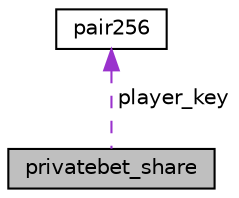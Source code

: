digraph "privatebet_share"
{
  edge [fontname="Helvetica",fontsize="10",labelfontname="Helvetica",labelfontsize="10"];
  node [fontname="Helvetica",fontsize="10",shape=record];
  Node1 [label="privatebet_share",height=0.2,width=0.4,color="black", fillcolor="grey75", style="filled", fontcolor="black"];
  Node2 -> Node1 [dir="back",color="darkorchid3",fontsize="10",style="dashed",label=" player_key" ,fontname="Helvetica"];
  Node2 [label="pair256",height=0.2,width=0.4,color="black", fillcolor="white", style="filled",URL="$structpair256.html"];
}
